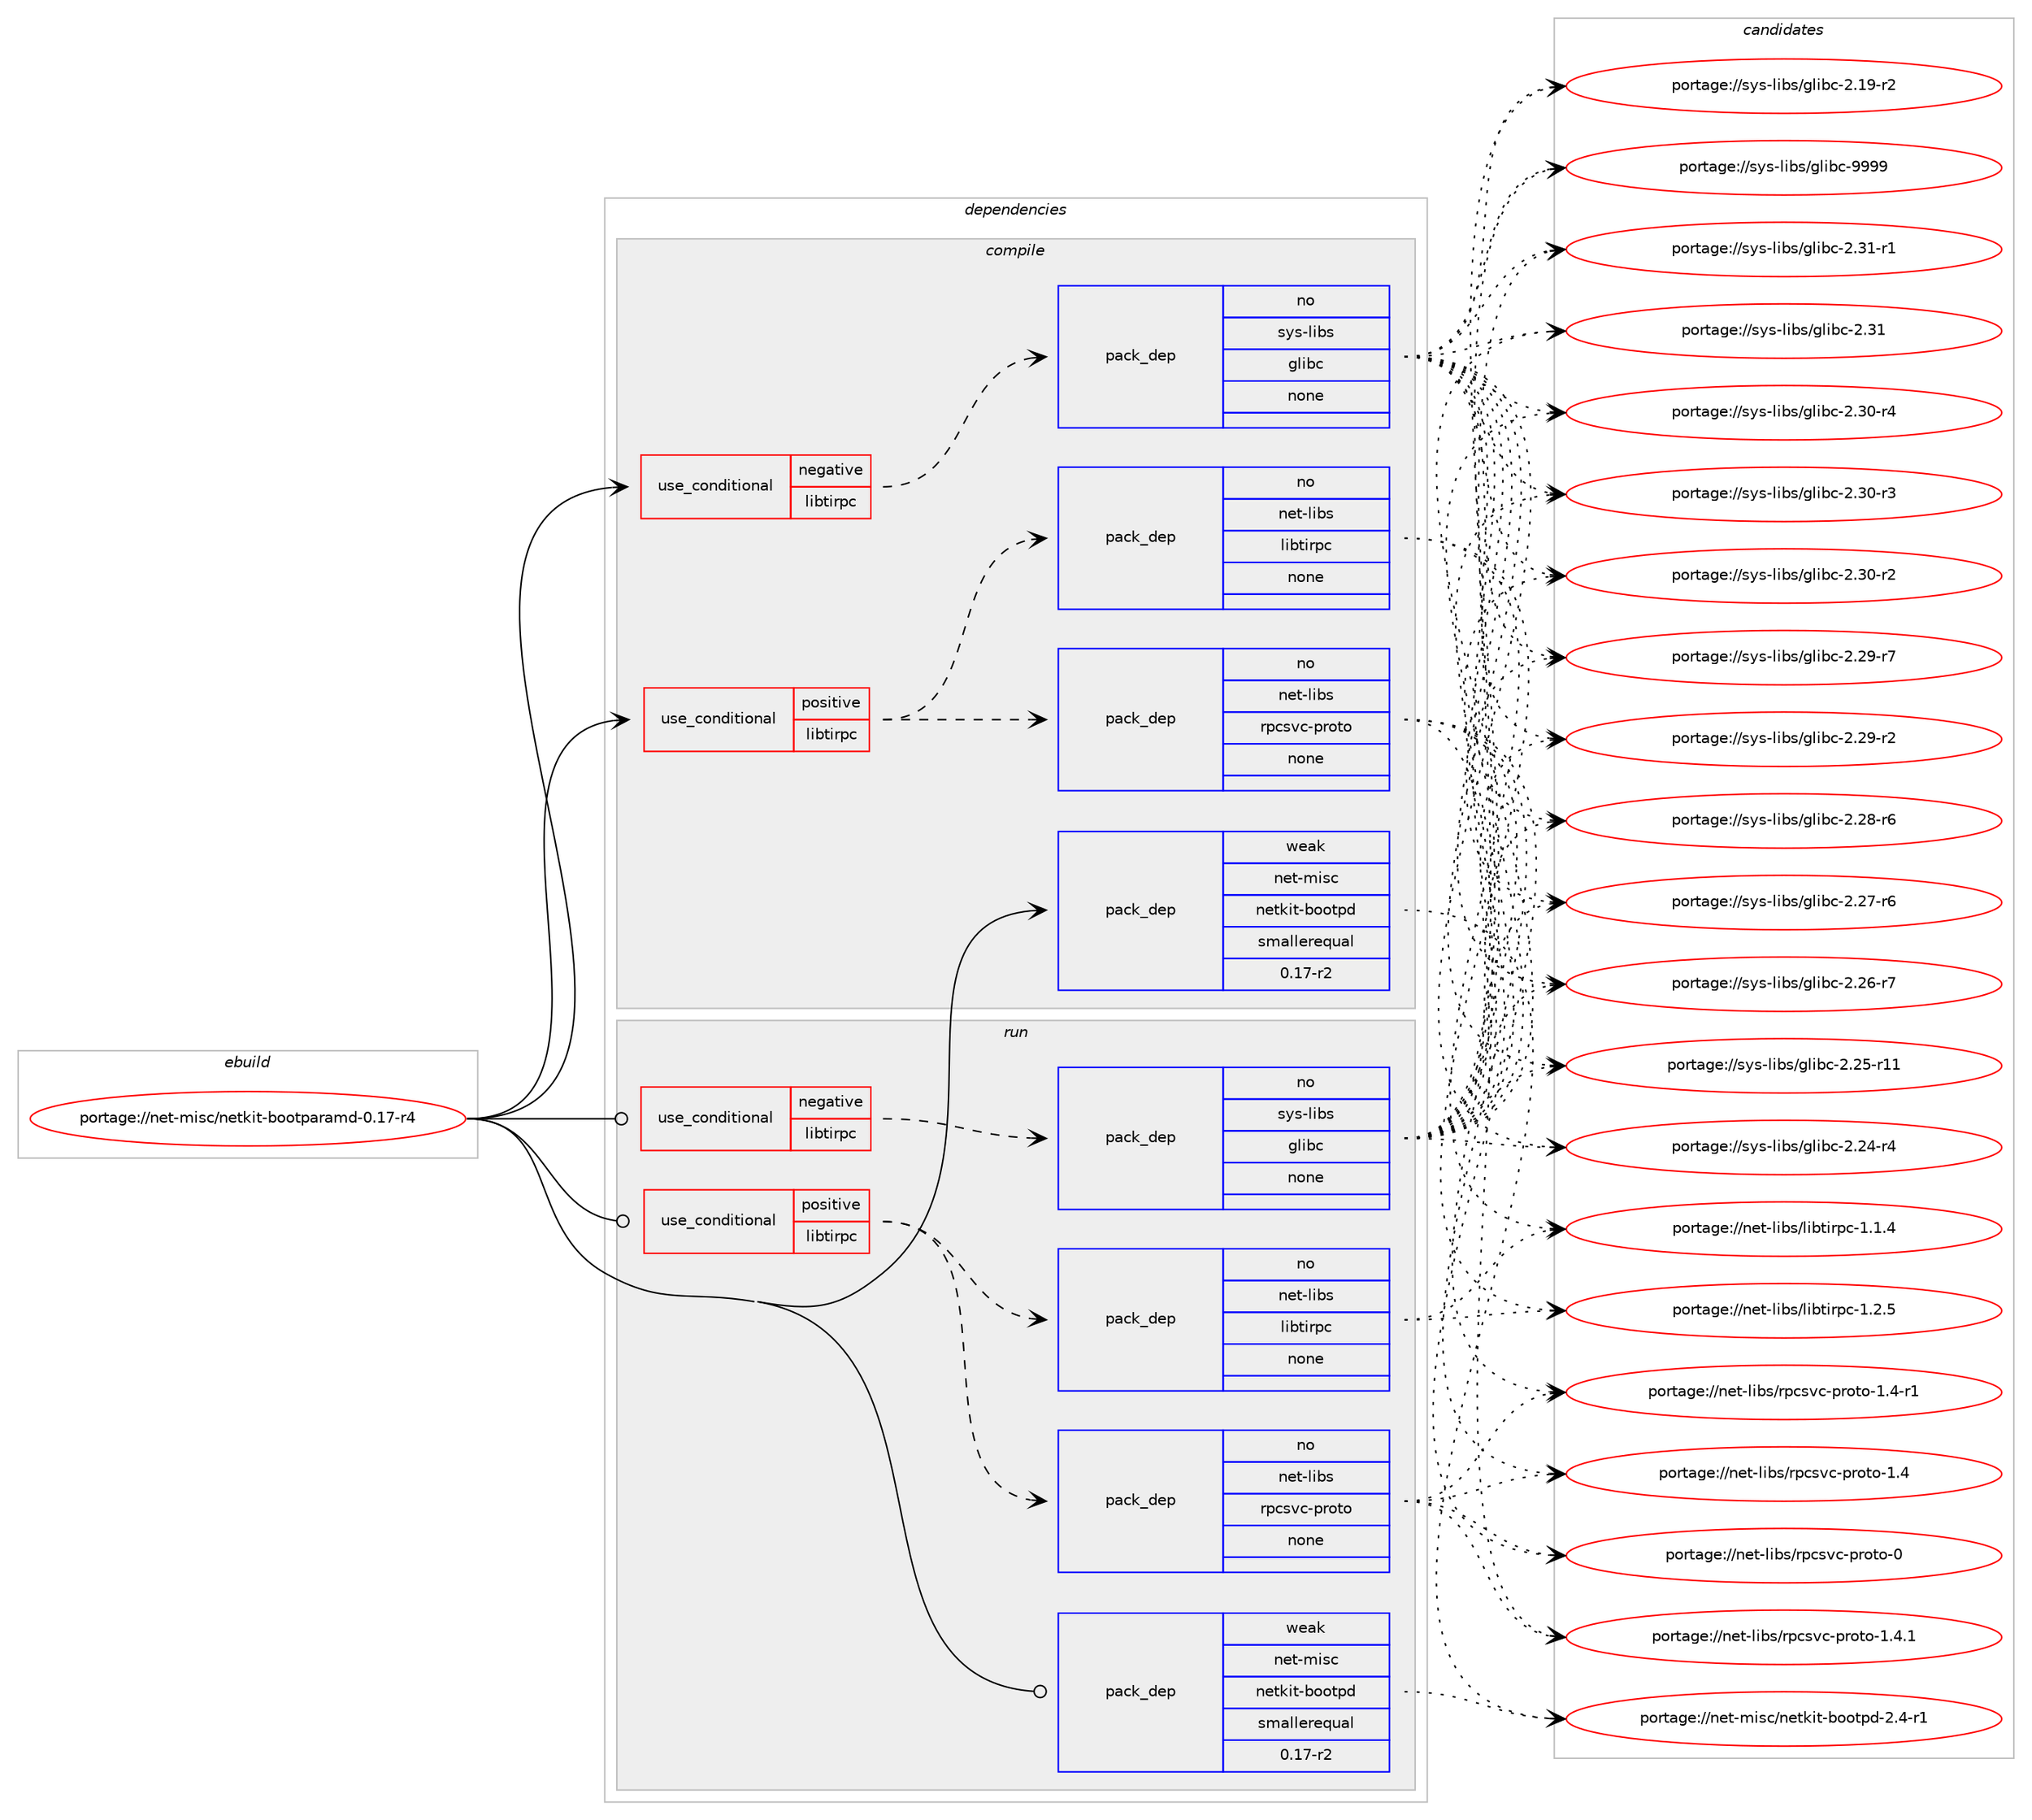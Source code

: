 digraph prolog {

# *************
# Graph options
# *************

newrank=true;
concentrate=true;
compound=true;
graph [rankdir=LR,fontname=Helvetica,fontsize=10,ranksep=1.5];#, ranksep=2.5, nodesep=0.2];
edge  [arrowhead=vee];
node  [fontname=Helvetica,fontsize=10];

# **********
# The ebuild
# **********

subgraph cluster_leftcol {
color=gray;
rank=same;
label=<<i>ebuild</i>>;
id [label="portage://net-misc/netkit-bootparamd-0.17-r4", color=red, width=4, href="../net-misc/netkit-bootparamd-0.17-r4.svg"];
}

# ****************
# The dependencies
# ****************

subgraph cluster_midcol {
color=gray;
label=<<i>dependencies</i>>;
subgraph cluster_compile {
fillcolor="#eeeeee";
style=filled;
label=<<i>compile</i>>;
subgraph cond9758 {
dependency52468 [label=<<TABLE BORDER="0" CELLBORDER="1" CELLSPACING="0" CELLPADDING="4"><TR><TD ROWSPAN="3" CELLPADDING="10">use_conditional</TD></TR><TR><TD>negative</TD></TR><TR><TD>libtirpc</TD></TR></TABLE>>, shape=none, color=red];
subgraph pack41637 {
dependency52469 [label=<<TABLE BORDER="0" CELLBORDER="1" CELLSPACING="0" CELLPADDING="4" WIDTH="220"><TR><TD ROWSPAN="6" CELLPADDING="30">pack_dep</TD></TR><TR><TD WIDTH="110">no</TD></TR><TR><TD>sys-libs</TD></TR><TR><TD>glibc</TD></TR><TR><TD>none</TD></TR><TR><TD></TD></TR></TABLE>>, shape=none, color=blue];
}
dependency52468:e -> dependency52469:w [weight=20,style="dashed",arrowhead="vee"];
}
id:e -> dependency52468:w [weight=20,style="solid",arrowhead="vee"];
subgraph cond9759 {
dependency52470 [label=<<TABLE BORDER="0" CELLBORDER="1" CELLSPACING="0" CELLPADDING="4"><TR><TD ROWSPAN="3" CELLPADDING="10">use_conditional</TD></TR><TR><TD>positive</TD></TR><TR><TD>libtirpc</TD></TR></TABLE>>, shape=none, color=red];
subgraph pack41638 {
dependency52471 [label=<<TABLE BORDER="0" CELLBORDER="1" CELLSPACING="0" CELLPADDING="4" WIDTH="220"><TR><TD ROWSPAN="6" CELLPADDING="30">pack_dep</TD></TR><TR><TD WIDTH="110">no</TD></TR><TR><TD>net-libs</TD></TR><TR><TD>rpcsvc-proto</TD></TR><TR><TD>none</TD></TR><TR><TD></TD></TR></TABLE>>, shape=none, color=blue];
}
dependency52470:e -> dependency52471:w [weight=20,style="dashed",arrowhead="vee"];
subgraph pack41639 {
dependency52472 [label=<<TABLE BORDER="0" CELLBORDER="1" CELLSPACING="0" CELLPADDING="4" WIDTH="220"><TR><TD ROWSPAN="6" CELLPADDING="30">pack_dep</TD></TR><TR><TD WIDTH="110">no</TD></TR><TR><TD>net-libs</TD></TR><TR><TD>libtirpc</TD></TR><TR><TD>none</TD></TR><TR><TD></TD></TR></TABLE>>, shape=none, color=blue];
}
dependency52470:e -> dependency52472:w [weight=20,style="dashed",arrowhead="vee"];
}
id:e -> dependency52470:w [weight=20,style="solid",arrowhead="vee"];
subgraph pack41640 {
dependency52473 [label=<<TABLE BORDER="0" CELLBORDER="1" CELLSPACING="0" CELLPADDING="4" WIDTH="220"><TR><TD ROWSPAN="6" CELLPADDING="30">pack_dep</TD></TR><TR><TD WIDTH="110">weak</TD></TR><TR><TD>net-misc</TD></TR><TR><TD>netkit-bootpd</TD></TR><TR><TD>smallerequal</TD></TR><TR><TD>0.17-r2</TD></TR></TABLE>>, shape=none, color=blue];
}
id:e -> dependency52473:w [weight=20,style="solid",arrowhead="vee"];
}
subgraph cluster_compileandrun {
fillcolor="#eeeeee";
style=filled;
label=<<i>compile and run</i>>;
}
subgraph cluster_run {
fillcolor="#eeeeee";
style=filled;
label=<<i>run</i>>;
subgraph cond9760 {
dependency52474 [label=<<TABLE BORDER="0" CELLBORDER="1" CELLSPACING="0" CELLPADDING="4"><TR><TD ROWSPAN="3" CELLPADDING="10">use_conditional</TD></TR><TR><TD>negative</TD></TR><TR><TD>libtirpc</TD></TR></TABLE>>, shape=none, color=red];
subgraph pack41641 {
dependency52475 [label=<<TABLE BORDER="0" CELLBORDER="1" CELLSPACING="0" CELLPADDING="4" WIDTH="220"><TR><TD ROWSPAN="6" CELLPADDING="30">pack_dep</TD></TR><TR><TD WIDTH="110">no</TD></TR><TR><TD>sys-libs</TD></TR><TR><TD>glibc</TD></TR><TR><TD>none</TD></TR><TR><TD></TD></TR></TABLE>>, shape=none, color=blue];
}
dependency52474:e -> dependency52475:w [weight=20,style="dashed",arrowhead="vee"];
}
id:e -> dependency52474:w [weight=20,style="solid",arrowhead="odot"];
subgraph cond9761 {
dependency52476 [label=<<TABLE BORDER="0" CELLBORDER="1" CELLSPACING="0" CELLPADDING="4"><TR><TD ROWSPAN="3" CELLPADDING="10">use_conditional</TD></TR><TR><TD>positive</TD></TR><TR><TD>libtirpc</TD></TR></TABLE>>, shape=none, color=red];
subgraph pack41642 {
dependency52477 [label=<<TABLE BORDER="0" CELLBORDER="1" CELLSPACING="0" CELLPADDING="4" WIDTH="220"><TR><TD ROWSPAN="6" CELLPADDING="30">pack_dep</TD></TR><TR><TD WIDTH="110">no</TD></TR><TR><TD>net-libs</TD></TR><TR><TD>rpcsvc-proto</TD></TR><TR><TD>none</TD></TR><TR><TD></TD></TR></TABLE>>, shape=none, color=blue];
}
dependency52476:e -> dependency52477:w [weight=20,style="dashed",arrowhead="vee"];
subgraph pack41643 {
dependency52478 [label=<<TABLE BORDER="0" CELLBORDER="1" CELLSPACING="0" CELLPADDING="4" WIDTH="220"><TR><TD ROWSPAN="6" CELLPADDING="30">pack_dep</TD></TR><TR><TD WIDTH="110">no</TD></TR><TR><TD>net-libs</TD></TR><TR><TD>libtirpc</TD></TR><TR><TD>none</TD></TR><TR><TD></TD></TR></TABLE>>, shape=none, color=blue];
}
dependency52476:e -> dependency52478:w [weight=20,style="dashed",arrowhead="vee"];
}
id:e -> dependency52476:w [weight=20,style="solid",arrowhead="odot"];
subgraph pack41644 {
dependency52479 [label=<<TABLE BORDER="0" CELLBORDER="1" CELLSPACING="0" CELLPADDING="4" WIDTH="220"><TR><TD ROWSPAN="6" CELLPADDING="30">pack_dep</TD></TR><TR><TD WIDTH="110">weak</TD></TR><TR><TD>net-misc</TD></TR><TR><TD>netkit-bootpd</TD></TR><TR><TD>smallerequal</TD></TR><TR><TD>0.17-r2</TD></TR></TABLE>>, shape=none, color=blue];
}
id:e -> dependency52479:w [weight=20,style="solid",arrowhead="odot"];
}
}

# **************
# The candidates
# **************

subgraph cluster_choices {
rank=same;
color=gray;
label=<<i>candidates</i>>;

subgraph choice41637 {
color=black;
nodesep=1;
choice11512111545108105981154710310810598994557575757 [label="portage://sys-libs/glibc-9999", color=red, width=4,href="../sys-libs/glibc-9999.svg"];
choice115121115451081059811547103108105989945504651494511449 [label="portage://sys-libs/glibc-2.31-r1", color=red, width=4,href="../sys-libs/glibc-2.31-r1.svg"];
choice11512111545108105981154710310810598994550465149 [label="portage://sys-libs/glibc-2.31", color=red, width=4,href="../sys-libs/glibc-2.31.svg"];
choice115121115451081059811547103108105989945504651484511452 [label="portage://sys-libs/glibc-2.30-r4", color=red, width=4,href="../sys-libs/glibc-2.30-r4.svg"];
choice115121115451081059811547103108105989945504651484511451 [label="portage://sys-libs/glibc-2.30-r3", color=red, width=4,href="../sys-libs/glibc-2.30-r3.svg"];
choice115121115451081059811547103108105989945504651484511450 [label="portage://sys-libs/glibc-2.30-r2", color=red, width=4,href="../sys-libs/glibc-2.30-r2.svg"];
choice115121115451081059811547103108105989945504650574511455 [label="portage://sys-libs/glibc-2.29-r7", color=red, width=4,href="../sys-libs/glibc-2.29-r7.svg"];
choice115121115451081059811547103108105989945504650574511450 [label="portage://sys-libs/glibc-2.29-r2", color=red, width=4,href="../sys-libs/glibc-2.29-r2.svg"];
choice115121115451081059811547103108105989945504650564511454 [label="portage://sys-libs/glibc-2.28-r6", color=red, width=4,href="../sys-libs/glibc-2.28-r6.svg"];
choice115121115451081059811547103108105989945504650554511454 [label="portage://sys-libs/glibc-2.27-r6", color=red, width=4,href="../sys-libs/glibc-2.27-r6.svg"];
choice115121115451081059811547103108105989945504650544511455 [label="portage://sys-libs/glibc-2.26-r7", color=red, width=4,href="../sys-libs/glibc-2.26-r7.svg"];
choice11512111545108105981154710310810598994550465053451144949 [label="portage://sys-libs/glibc-2.25-r11", color=red, width=4,href="../sys-libs/glibc-2.25-r11.svg"];
choice115121115451081059811547103108105989945504650524511452 [label="portage://sys-libs/glibc-2.24-r4", color=red, width=4,href="../sys-libs/glibc-2.24-r4.svg"];
choice115121115451081059811547103108105989945504649574511450 [label="portage://sys-libs/glibc-2.19-r2", color=red, width=4,href="../sys-libs/glibc-2.19-r2.svg"];
dependency52469:e -> choice11512111545108105981154710310810598994557575757:w [style=dotted,weight="100"];
dependency52469:e -> choice115121115451081059811547103108105989945504651494511449:w [style=dotted,weight="100"];
dependency52469:e -> choice11512111545108105981154710310810598994550465149:w [style=dotted,weight="100"];
dependency52469:e -> choice115121115451081059811547103108105989945504651484511452:w [style=dotted,weight="100"];
dependency52469:e -> choice115121115451081059811547103108105989945504651484511451:w [style=dotted,weight="100"];
dependency52469:e -> choice115121115451081059811547103108105989945504651484511450:w [style=dotted,weight="100"];
dependency52469:e -> choice115121115451081059811547103108105989945504650574511455:w [style=dotted,weight="100"];
dependency52469:e -> choice115121115451081059811547103108105989945504650574511450:w [style=dotted,weight="100"];
dependency52469:e -> choice115121115451081059811547103108105989945504650564511454:w [style=dotted,weight="100"];
dependency52469:e -> choice115121115451081059811547103108105989945504650554511454:w [style=dotted,weight="100"];
dependency52469:e -> choice115121115451081059811547103108105989945504650544511455:w [style=dotted,weight="100"];
dependency52469:e -> choice11512111545108105981154710310810598994550465053451144949:w [style=dotted,weight="100"];
dependency52469:e -> choice115121115451081059811547103108105989945504650524511452:w [style=dotted,weight="100"];
dependency52469:e -> choice115121115451081059811547103108105989945504649574511450:w [style=dotted,weight="100"];
}
subgraph choice41638 {
color=black;
nodesep=1;
choice110101116451081059811547114112991151189945112114111116111454946524649 [label="portage://net-libs/rpcsvc-proto-1.4.1", color=red, width=4,href="../net-libs/rpcsvc-proto-1.4.1.svg"];
choice110101116451081059811547114112991151189945112114111116111454946524511449 [label="portage://net-libs/rpcsvc-proto-1.4-r1", color=red, width=4,href="../net-libs/rpcsvc-proto-1.4-r1.svg"];
choice11010111645108105981154711411299115118994511211411111611145494652 [label="portage://net-libs/rpcsvc-proto-1.4", color=red, width=4,href="../net-libs/rpcsvc-proto-1.4.svg"];
choice1101011164510810598115471141129911511899451121141111161114548 [label="portage://net-libs/rpcsvc-proto-0", color=red, width=4,href="../net-libs/rpcsvc-proto-0.svg"];
dependency52471:e -> choice110101116451081059811547114112991151189945112114111116111454946524649:w [style=dotted,weight="100"];
dependency52471:e -> choice110101116451081059811547114112991151189945112114111116111454946524511449:w [style=dotted,weight="100"];
dependency52471:e -> choice11010111645108105981154711411299115118994511211411111611145494652:w [style=dotted,weight="100"];
dependency52471:e -> choice1101011164510810598115471141129911511899451121141111161114548:w [style=dotted,weight="100"];
}
subgraph choice41639 {
color=black;
nodesep=1;
choice1101011164510810598115471081059811610511411299454946504653 [label="portage://net-libs/libtirpc-1.2.5", color=red, width=4,href="../net-libs/libtirpc-1.2.5.svg"];
choice1101011164510810598115471081059811610511411299454946494652 [label="portage://net-libs/libtirpc-1.1.4", color=red, width=4,href="../net-libs/libtirpc-1.1.4.svg"];
dependency52472:e -> choice1101011164510810598115471081059811610511411299454946504653:w [style=dotted,weight="100"];
dependency52472:e -> choice1101011164510810598115471081059811610511411299454946494652:w [style=dotted,weight="100"];
}
subgraph choice41640 {
color=black;
nodesep=1;
choice1101011164510910511599471101011161071051164598111111116112100455046524511449 [label="portage://net-misc/netkit-bootpd-2.4-r1", color=red, width=4,href="../net-misc/netkit-bootpd-2.4-r1.svg"];
dependency52473:e -> choice1101011164510910511599471101011161071051164598111111116112100455046524511449:w [style=dotted,weight="100"];
}
subgraph choice41641 {
color=black;
nodesep=1;
choice11512111545108105981154710310810598994557575757 [label="portage://sys-libs/glibc-9999", color=red, width=4,href="../sys-libs/glibc-9999.svg"];
choice115121115451081059811547103108105989945504651494511449 [label="portage://sys-libs/glibc-2.31-r1", color=red, width=4,href="../sys-libs/glibc-2.31-r1.svg"];
choice11512111545108105981154710310810598994550465149 [label="portage://sys-libs/glibc-2.31", color=red, width=4,href="../sys-libs/glibc-2.31.svg"];
choice115121115451081059811547103108105989945504651484511452 [label="portage://sys-libs/glibc-2.30-r4", color=red, width=4,href="../sys-libs/glibc-2.30-r4.svg"];
choice115121115451081059811547103108105989945504651484511451 [label="portage://sys-libs/glibc-2.30-r3", color=red, width=4,href="../sys-libs/glibc-2.30-r3.svg"];
choice115121115451081059811547103108105989945504651484511450 [label="portage://sys-libs/glibc-2.30-r2", color=red, width=4,href="../sys-libs/glibc-2.30-r2.svg"];
choice115121115451081059811547103108105989945504650574511455 [label="portage://sys-libs/glibc-2.29-r7", color=red, width=4,href="../sys-libs/glibc-2.29-r7.svg"];
choice115121115451081059811547103108105989945504650574511450 [label="portage://sys-libs/glibc-2.29-r2", color=red, width=4,href="../sys-libs/glibc-2.29-r2.svg"];
choice115121115451081059811547103108105989945504650564511454 [label="portage://sys-libs/glibc-2.28-r6", color=red, width=4,href="../sys-libs/glibc-2.28-r6.svg"];
choice115121115451081059811547103108105989945504650554511454 [label="portage://sys-libs/glibc-2.27-r6", color=red, width=4,href="../sys-libs/glibc-2.27-r6.svg"];
choice115121115451081059811547103108105989945504650544511455 [label="portage://sys-libs/glibc-2.26-r7", color=red, width=4,href="../sys-libs/glibc-2.26-r7.svg"];
choice11512111545108105981154710310810598994550465053451144949 [label="portage://sys-libs/glibc-2.25-r11", color=red, width=4,href="../sys-libs/glibc-2.25-r11.svg"];
choice115121115451081059811547103108105989945504650524511452 [label="portage://sys-libs/glibc-2.24-r4", color=red, width=4,href="../sys-libs/glibc-2.24-r4.svg"];
choice115121115451081059811547103108105989945504649574511450 [label="portage://sys-libs/glibc-2.19-r2", color=red, width=4,href="../sys-libs/glibc-2.19-r2.svg"];
dependency52475:e -> choice11512111545108105981154710310810598994557575757:w [style=dotted,weight="100"];
dependency52475:e -> choice115121115451081059811547103108105989945504651494511449:w [style=dotted,weight="100"];
dependency52475:e -> choice11512111545108105981154710310810598994550465149:w [style=dotted,weight="100"];
dependency52475:e -> choice115121115451081059811547103108105989945504651484511452:w [style=dotted,weight="100"];
dependency52475:e -> choice115121115451081059811547103108105989945504651484511451:w [style=dotted,weight="100"];
dependency52475:e -> choice115121115451081059811547103108105989945504651484511450:w [style=dotted,weight="100"];
dependency52475:e -> choice115121115451081059811547103108105989945504650574511455:w [style=dotted,weight="100"];
dependency52475:e -> choice115121115451081059811547103108105989945504650574511450:w [style=dotted,weight="100"];
dependency52475:e -> choice115121115451081059811547103108105989945504650564511454:w [style=dotted,weight="100"];
dependency52475:e -> choice115121115451081059811547103108105989945504650554511454:w [style=dotted,weight="100"];
dependency52475:e -> choice115121115451081059811547103108105989945504650544511455:w [style=dotted,weight="100"];
dependency52475:e -> choice11512111545108105981154710310810598994550465053451144949:w [style=dotted,weight="100"];
dependency52475:e -> choice115121115451081059811547103108105989945504650524511452:w [style=dotted,weight="100"];
dependency52475:e -> choice115121115451081059811547103108105989945504649574511450:w [style=dotted,weight="100"];
}
subgraph choice41642 {
color=black;
nodesep=1;
choice110101116451081059811547114112991151189945112114111116111454946524649 [label="portage://net-libs/rpcsvc-proto-1.4.1", color=red, width=4,href="../net-libs/rpcsvc-proto-1.4.1.svg"];
choice110101116451081059811547114112991151189945112114111116111454946524511449 [label="portage://net-libs/rpcsvc-proto-1.4-r1", color=red, width=4,href="../net-libs/rpcsvc-proto-1.4-r1.svg"];
choice11010111645108105981154711411299115118994511211411111611145494652 [label="portage://net-libs/rpcsvc-proto-1.4", color=red, width=4,href="../net-libs/rpcsvc-proto-1.4.svg"];
choice1101011164510810598115471141129911511899451121141111161114548 [label="portage://net-libs/rpcsvc-proto-0", color=red, width=4,href="../net-libs/rpcsvc-proto-0.svg"];
dependency52477:e -> choice110101116451081059811547114112991151189945112114111116111454946524649:w [style=dotted,weight="100"];
dependency52477:e -> choice110101116451081059811547114112991151189945112114111116111454946524511449:w [style=dotted,weight="100"];
dependency52477:e -> choice11010111645108105981154711411299115118994511211411111611145494652:w [style=dotted,weight="100"];
dependency52477:e -> choice1101011164510810598115471141129911511899451121141111161114548:w [style=dotted,weight="100"];
}
subgraph choice41643 {
color=black;
nodesep=1;
choice1101011164510810598115471081059811610511411299454946504653 [label="portage://net-libs/libtirpc-1.2.5", color=red, width=4,href="../net-libs/libtirpc-1.2.5.svg"];
choice1101011164510810598115471081059811610511411299454946494652 [label="portage://net-libs/libtirpc-1.1.4", color=red, width=4,href="../net-libs/libtirpc-1.1.4.svg"];
dependency52478:e -> choice1101011164510810598115471081059811610511411299454946504653:w [style=dotted,weight="100"];
dependency52478:e -> choice1101011164510810598115471081059811610511411299454946494652:w [style=dotted,weight="100"];
}
subgraph choice41644 {
color=black;
nodesep=1;
choice1101011164510910511599471101011161071051164598111111116112100455046524511449 [label="portage://net-misc/netkit-bootpd-2.4-r1", color=red, width=4,href="../net-misc/netkit-bootpd-2.4-r1.svg"];
dependency52479:e -> choice1101011164510910511599471101011161071051164598111111116112100455046524511449:w [style=dotted,weight="100"];
}
}

}

